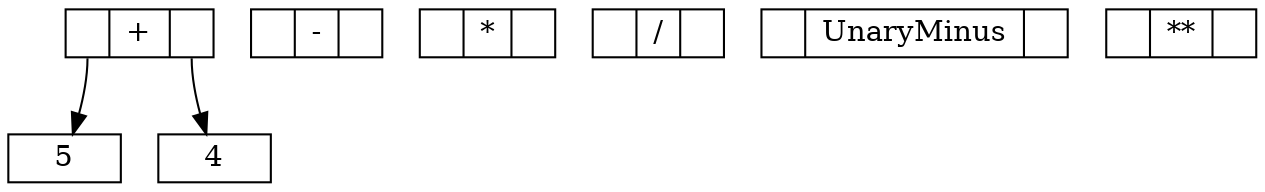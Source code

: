 digraph G {
node [shape = record,height=.1];
 node1[label = "<f0> |<f1> +|<f2> "]
 node2[label = "<f0> |<f1> -|<f2> "]
 node3[label = "<f0> |<f1> *|<f2> "]
 node4[label = "<f0> |<f1> /|<f2> "]
 node0[label = "<f0> |<f1> UnaryMinus|<f2> "]
 node5[label = "<f0> |<f1> **|<f2> "]
 "node1":f0   -> 5
 "node1":f2   -> 4
}
